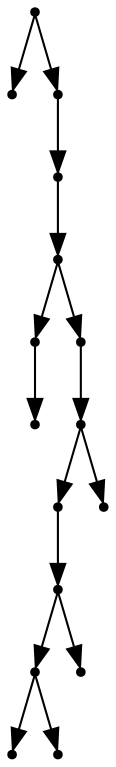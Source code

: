 digraph {
  15 [shape=point];
  0 [shape=point];
  14 [shape=point];
  13 [shape=point];
  12 [shape=point];
  2 [shape=point];
  1 [shape=point];
  11 [shape=point];
  10 [shape=point];
  8 [shape=point];
  7 [shape=point];
  5 [shape=point];
  3 [shape=point];
  4 [shape=point];
  6 [shape=point];
  9 [shape=point];
15 -> 0;
15 -> 14;
14 -> 13;
13 -> 12;
12 -> 2;
2 -> 1;
12 -> 11;
11 -> 10;
10 -> 8;
8 -> 7;
7 -> 5;
5 -> 3;
5 -> 4;
7 -> 6;
10 -> 9;
}
